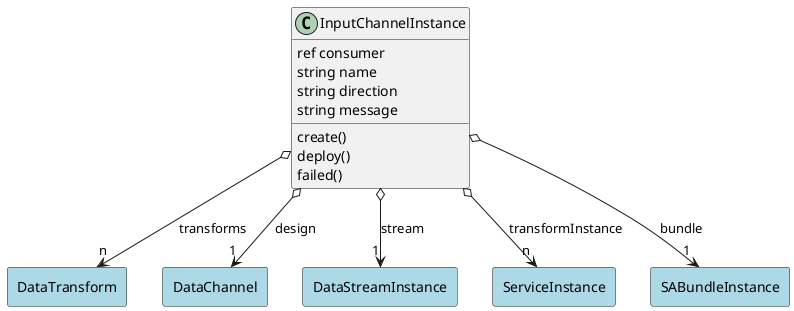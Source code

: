 @startuml

class "InputChannelInstance" as Model {
 ref consumer
 string name
 string direction
 string message

 create()
 deploy()
 failed()
 
}

rectangle "DataTransform" as DataTransform #lightblue {
}

Model o--> "n" DataTransform : transforms


rectangle "DataChannel" as DataChannel #lightblue {
}

Model o--> "1" DataChannel : design


rectangle "DataStreamInstance" as DataStreamInstance #lightblue {
}

Model o--> "1" DataStreamInstance : stream


rectangle "ServiceInstance" as ServiceInstance #lightblue {
}

Model o--> "n" ServiceInstance : transformInstance


rectangle "SABundleInstance" as SABundleInstance #lightblue {
}

Model o--> "1" SABundleInstance : bundle





@enduml
